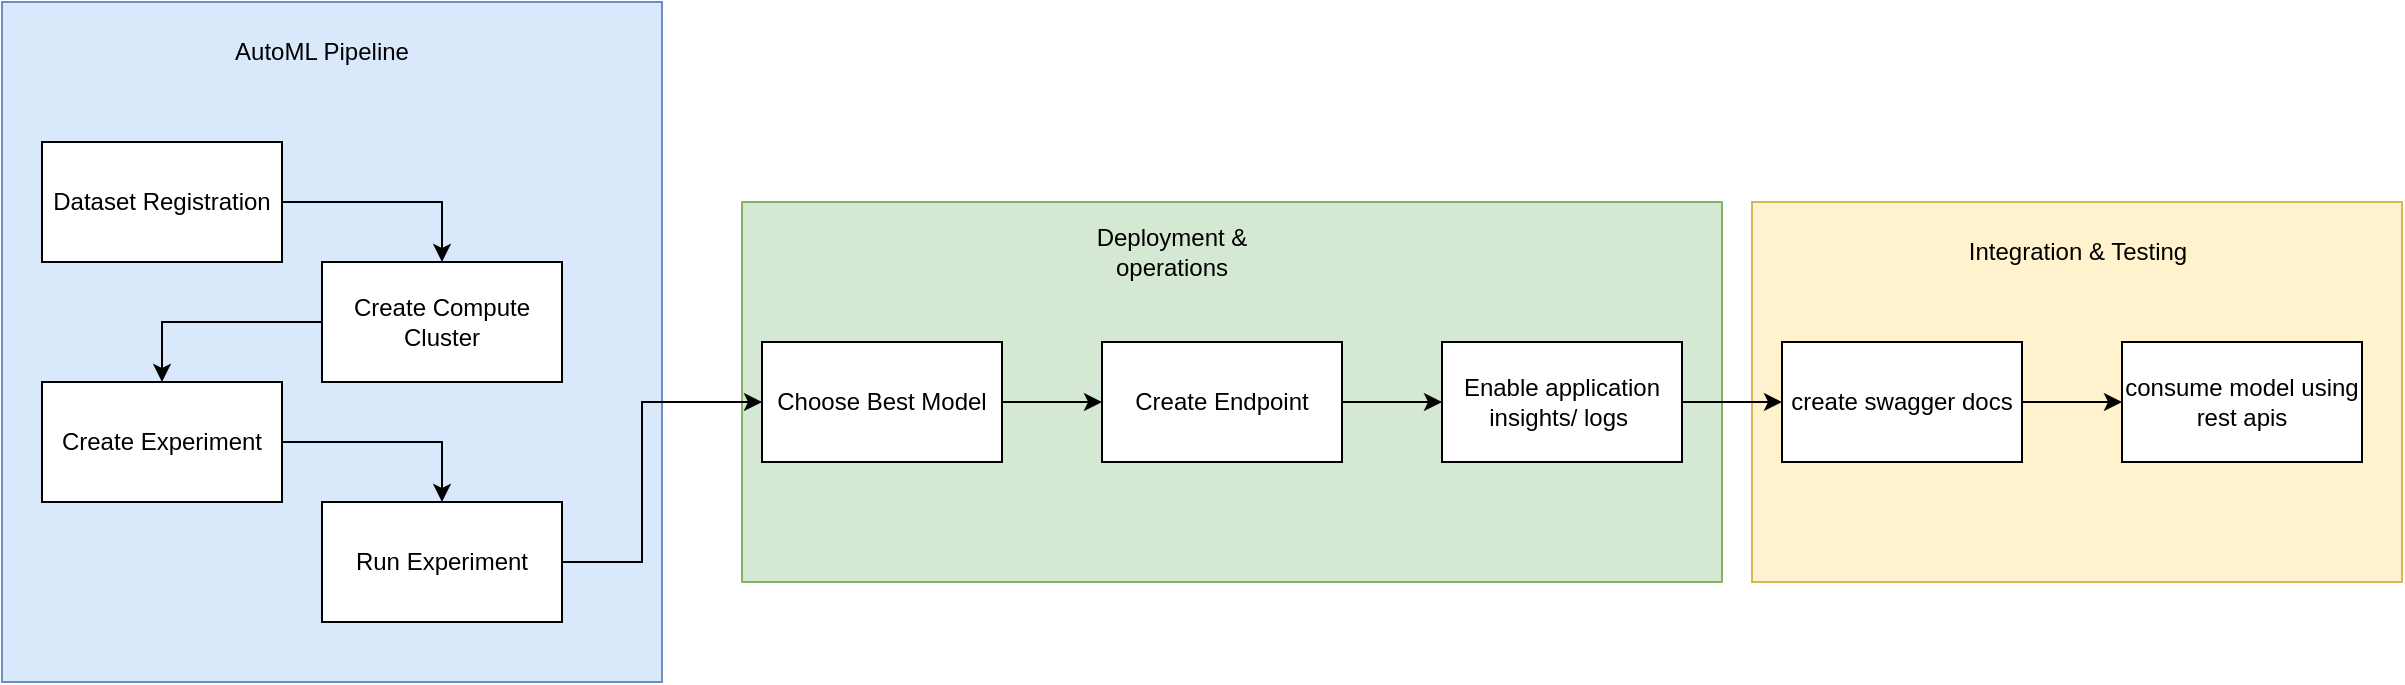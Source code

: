 <mxfile version="22.0.0" type="device">
  <diagram name="Page-1" id="yaUPgdYQsDSBNOjuEzUY">
    <mxGraphModel dx="1292" dy="915" grid="1" gridSize="10" guides="1" tooltips="1" connect="1" arrows="1" fold="1" page="1" pageScale="1" pageWidth="823" pageHeight="831" math="0" shadow="0">
      <root>
        <mxCell id="0" />
        <mxCell id="1" parent="0" />
        <mxCell id="K7WIqVGLNUSztfkD0jfK-22" value="" style="rounded=0;whiteSpace=wrap;html=1;fillColor=#fff2cc;strokeColor=#d6b656;" vertex="1" parent="1">
          <mxGeometry x="955" y="180" width="325" height="190" as="geometry" />
        </mxCell>
        <mxCell id="K7WIqVGLNUSztfkD0jfK-20" value="" style="rounded=0;whiteSpace=wrap;html=1;fillColor=#d5e8d4;strokeColor=#82b366;" vertex="1" parent="1">
          <mxGeometry x="450" y="180" width="490" height="190" as="geometry" />
        </mxCell>
        <mxCell id="K7WIqVGLNUSztfkD0jfK-1" value="" style="rounded=0;whiteSpace=wrap;html=1;fillColor=#dae8fc;strokeColor=#6c8ebf;" vertex="1" parent="1">
          <mxGeometry x="80" y="80" width="330" height="340" as="geometry" />
        </mxCell>
        <mxCell id="K7WIqVGLNUSztfkD0jfK-8" style="edgeStyle=orthogonalEdgeStyle;rounded=0;orthogonalLoop=1;jettySize=auto;html=1;entryX=0.5;entryY=0;entryDx=0;entryDy=0;" edge="1" parent="1" source="K7WIqVGLNUSztfkD0jfK-2" target="K7WIqVGLNUSztfkD0jfK-3">
          <mxGeometry relative="1" as="geometry" />
        </mxCell>
        <mxCell id="K7WIqVGLNUSztfkD0jfK-2" value="Dataset Registration" style="rounded=0;whiteSpace=wrap;html=1;" vertex="1" parent="1">
          <mxGeometry x="100" y="150" width="120" height="60" as="geometry" />
        </mxCell>
        <mxCell id="K7WIqVGLNUSztfkD0jfK-9" style="edgeStyle=orthogonalEdgeStyle;rounded=0;orthogonalLoop=1;jettySize=auto;html=1;entryX=0.5;entryY=0;entryDx=0;entryDy=0;" edge="1" parent="1" source="K7WIqVGLNUSztfkD0jfK-3" target="K7WIqVGLNUSztfkD0jfK-4">
          <mxGeometry relative="1" as="geometry" />
        </mxCell>
        <mxCell id="K7WIqVGLNUSztfkD0jfK-3" value="Create Compute Cluster" style="rounded=0;whiteSpace=wrap;html=1;" vertex="1" parent="1">
          <mxGeometry x="240" y="210" width="120" height="60" as="geometry" />
        </mxCell>
        <mxCell id="K7WIqVGLNUSztfkD0jfK-10" style="edgeStyle=orthogonalEdgeStyle;rounded=0;orthogonalLoop=1;jettySize=auto;html=1;entryX=0.5;entryY=0;entryDx=0;entryDy=0;" edge="1" parent="1" source="K7WIqVGLNUSztfkD0jfK-4" target="K7WIqVGLNUSztfkD0jfK-5">
          <mxGeometry relative="1" as="geometry" />
        </mxCell>
        <mxCell id="K7WIqVGLNUSztfkD0jfK-4" value="Create Experiment" style="rounded=0;whiteSpace=wrap;html=1;" vertex="1" parent="1">
          <mxGeometry x="100" y="270" width="120" height="60" as="geometry" />
        </mxCell>
        <mxCell id="K7WIqVGLNUSztfkD0jfK-11" style="edgeStyle=orthogonalEdgeStyle;rounded=0;orthogonalLoop=1;jettySize=auto;html=1;entryX=0;entryY=0.5;entryDx=0;entryDy=0;" edge="1" parent="1" source="K7WIqVGLNUSztfkD0jfK-5" target="K7WIqVGLNUSztfkD0jfK-6">
          <mxGeometry relative="1" as="geometry">
            <Array as="points">
              <mxPoint x="400" y="360" />
              <mxPoint x="400" y="280" />
            </Array>
          </mxGeometry>
        </mxCell>
        <mxCell id="K7WIqVGLNUSztfkD0jfK-5" value="Run Experiment" style="rounded=0;whiteSpace=wrap;html=1;" vertex="1" parent="1">
          <mxGeometry x="240" y="330" width="120" height="60" as="geometry" />
        </mxCell>
        <mxCell id="K7WIqVGLNUSztfkD0jfK-13" style="edgeStyle=orthogonalEdgeStyle;rounded=0;orthogonalLoop=1;jettySize=auto;html=1;entryX=0;entryY=0.5;entryDx=0;entryDy=0;" edge="1" parent="1" source="K7WIqVGLNUSztfkD0jfK-6" target="K7WIqVGLNUSztfkD0jfK-12">
          <mxGeometry relative="1" as="geometry" />
        </mxCell>
        <mxCell id="K7WIqVGLNUSztfkD0jfK-6" value="Choose Best Model" style="rounded=0;whiteSpace=wrap;html=1;" vertex="1" parent="1">
          <mxGeometry x="460" y="250" width="120" height="60" as="geometry" />
        </mxCell>
        <mxCell id="K7WIqVGLNUSztfkD0jfK-7" value="AutoML Pipeline" style="text;html=1;strokeColor=none;fillColor=none;align=center;verticalAlign=middle;whiteSpace=wrap;rounded=0;" vertex="1" parent="1">
          <mxGeometry x="160" y="90" width="160" height="30" as="geometry" />
        </mxCell>
        <mxCell id="K7WIqVGLNUSztfkD0jfK-15" style="edgeStyle=orthogonalEdgeStyle;rounded=0;orthogonalLoop=1;jettySize=auto;html=1;entryX=0;entryY=0.5;entryDx=0;entryDy=0;" edge="1" parent="1" source="K7WIqVGLNUSztfkD0jfK-12" target="K7WIqVGLNUSztfkD0jfK-14">
          <mxGeometry relative="1" as="geometry" />
        </mxCell>
        <mxCell id="K7WIqVGLNUSztfkD0jfK-12" value="Create Endpoint" style="rounded=0;whiteSpace=wrap;html=1;" vertex="1" parent="1">
          <mxGeometry x="630" y="250" width="120" height="60" as="geometry" />
        </mxCell>
        <mxCell id="K7WIqVGLNUSztfkD0jfK-17" style="edgeStyle=orthogonalEdgeStyle;rounded=0;orthogonalLoop=1;jettySize=auto;html=1;" edge="1" parent="1" source="K7WIqVGLNUSztfkD0jfK-14" target="K7WIqVGLNUSztfkD0jfK-16">
          <mxGeometry relative="1" as="geometry" />
        </mxCell>
        <mxCell id="K7WIqVGLNUSztfkD0jfK-14" value="Enable application insights/ logs&amp;nbsp;" style="rounded=0;whiteSpace=wrap;html=1;" vertex="1" parent="1">
          <mxGeometry x="800" y="250" width="120" height="60" as="geometry" />
        </mxCell>
        <mxCell id="K7WIqVGLNUSztfkD0jfK-19" style="edgeStyle=orthogonalEdgeStyle;rounded=0;orthogonalLoop=1;jettySize=auto;html=1;entryX=0;entryY=0.5;entryDx=0;entryDy=0;" edge="1" parent="1" source="K7WIqVGLNUSztfkD0jfK-16" target="K7WIqVGLNUSztfkD0jfK-18">
          <mxGeometry relative="1" as="geometry" />
        </mxCell>
        <mxCell id="K7WIqVGLNUSztfkD0jfK-16" value="create swagger docs" style="rounded=0;whiteSpace=wrap;html=1;" vertex="1" parent="1">
          <mxGeometry x="970" y="250" width="120" height="60" as="geometry" />
        </mxCell>
        <mxCell id="K7WIqVGLNUSztfkD0jfK-18" value="consume model using rest apis" style="rounded=0;whiteSpace=wrap;html=1;" vertex="1" parent="1">
          <mxGeometry x="1140" y="250" width="120" height="60" as="geometry" />
        </mxCell>
        <mxCell id="K7WIqVGLNUSztfkD0jfK-21" value="Deployment &amp;amp; operations" style="text;html=1;strokeColor=none;fillColor=none;align=center;verticalAlign=middle;whiteSpace=wrap;rounded=0;" vertex="1" parent="1">
          <mxGeometry x="600" y="190" width="130" height="30" as="geometry" />
        </mxCell>
        <mxCell id="K7WIqVGLNUSztfkD0jfK-23" value="Integration &amp;amp; Testing" style="text;html=1;strokeColor=none;fillColor=none;align=center;verticalAlign=middle;whiteSpace=wrap;rounded=0;" vertex="1" parent="1">
          <mxGeometry x="1052.5" y="190" width="130" height="30" as="geometry" />
        </mxCell>
      </root>
    </mxGraphModel>
  </diagram>
</mxfile>
